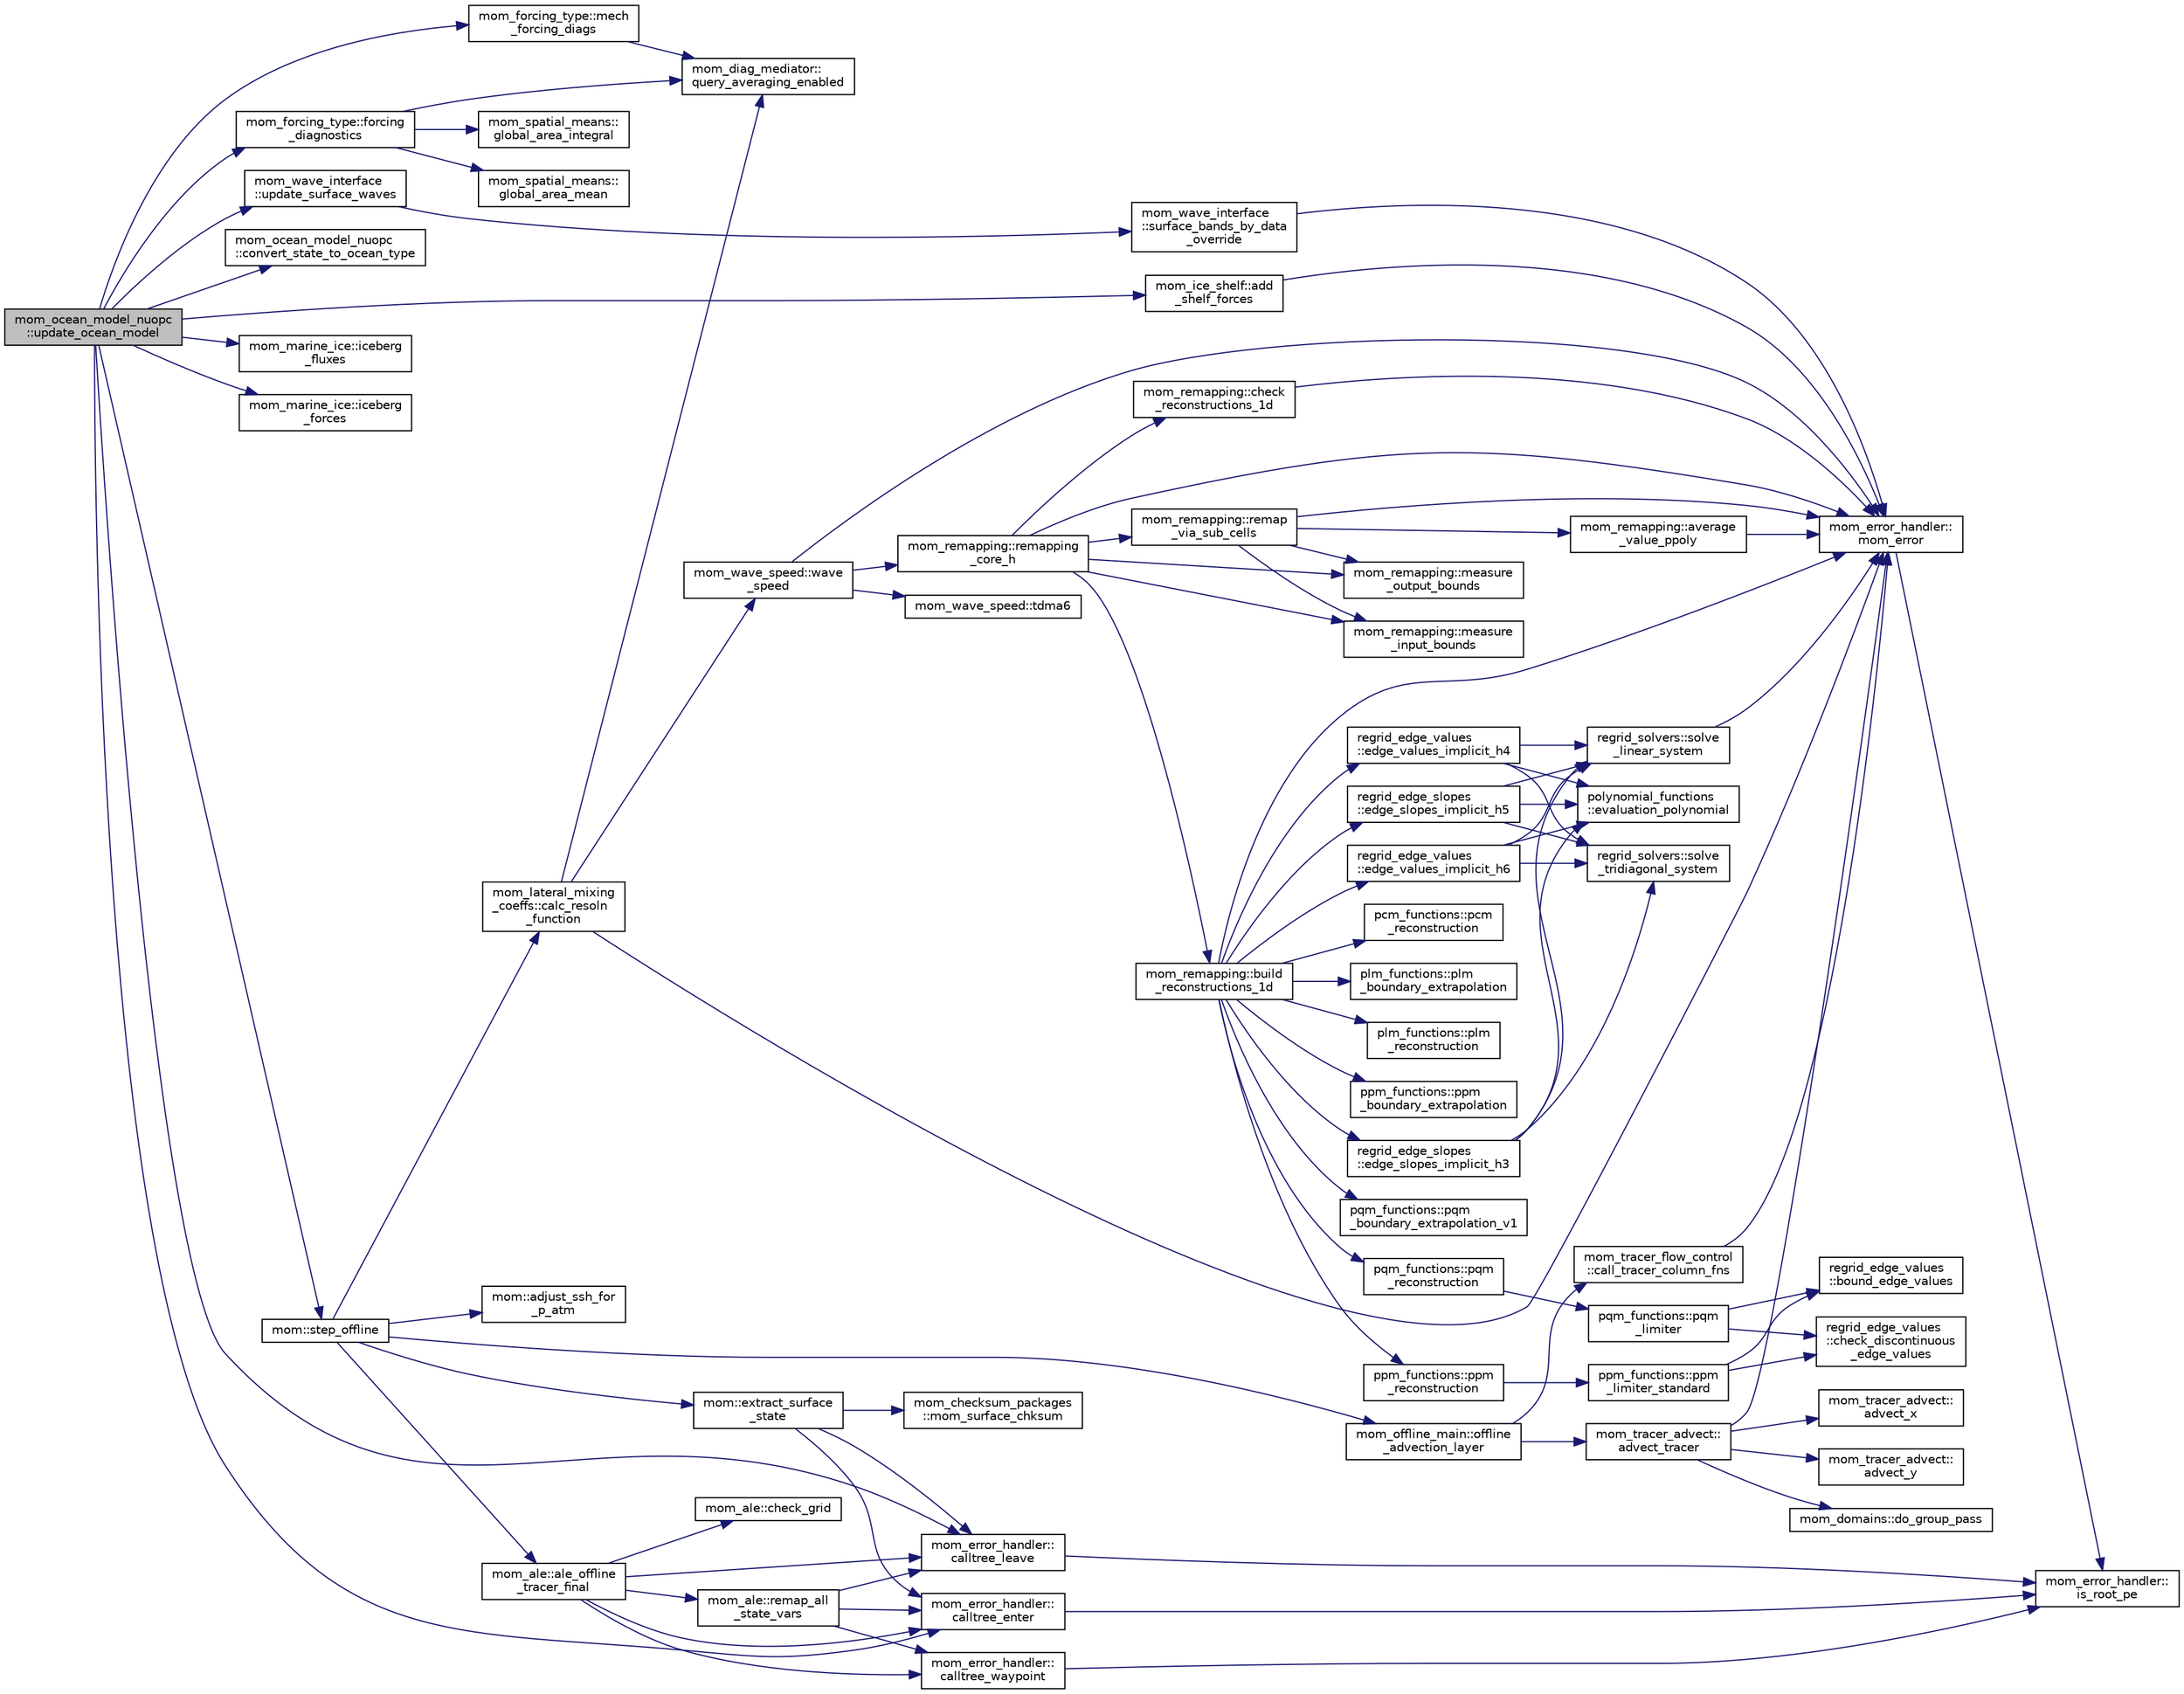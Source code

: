 digraph "mom_ocean_model_nuopc::update_ocean_model"
{
 // INTERACTIVE_SVG=YES
 // LATEX_PDF_SIZE
  edge [fontname="Helvetica",fontsize="10",labelfontname="Helvetica",labelfontsize="10"];
  node [fontname="Helvetica",fontsize="10",shape=record];
  rankdir="LR";
  Node1 [label="mom_ocean_model_nuopc\l::update_ocean_model",height=0.2,width=0.4,color="black", fillcolor="grey75", style="filled", fontcolor="black",tooltip="update_ocean_model uses the forcing in Ice_ocean_boundary to advance the ocean model's state from the..."];
  Node1 -> Node2 [color="midnightblue",fontsize="10",style="solid",fontname="Helvetica"];
  Node2 [label="mom_ice_shelf::add\l_shelf_forces",height=0.2,width=0.4,color="black", fillcolor="white", style="filled",URL="$namespacemom__ice__shelf.html#a0274b25df07d5fa712d038c31f921cbc",tooltip="This subroutine adds the mechanical forcing fields and perhaps shelf areas, based on the ice state in..."];
  Node2 -> Node3 [color="midnightblue",fontsize="10",style="solid",fontname="Helvetica"];
  Node3 [label="mom_error_handler::\lmom_error",height=0.2,width=0.4,color="black", fillcolor="white", style="filled",URL="$namespacemom__error__handler.html#a460cfb79a06c29fc249952c2a3710d67",tooltip="This provides a convenient interface for writing an mpp_error message with run-time filter based on a..."];
  Node3 -> Node4 [color="midnightblue",fontsize="10",style="solid",fontname="Helvetica"];
  Node4 [label="mom_error_handler::\lis_root_pe",height=0.2,width=0.4,color="black", fillcolor="white", style="filled",URL="$namespacemom__error__handler.html#ad5f00a53059c72fe2332d1436c80ca71",tooltip="This returns .true. if the current PE is the root PE."];
  Node1 -> Node5 [color="midnightblue",fontsize="10",style="solid",fontname="Helvetica"];
  Node5 [label="mom_error_handler::\lcalltree_enter",height=0.2,width=0.4,color="black", fillcolor="white", style="filled",URL="$namespacemom__error__handler.html#a9cda07a87815f0e5594066162b4345c3",tooltip="Writes a message about entering a subroutine if call tree reporting is active."];
  Node5 -> Node4 [color="midnightblue",fontsize="10",style="solid",fontname="Helvetica"];
  Node1 -> Node6 [color="midnightblue",fontsize="10",style="solid",fontname="Helvetica"];
  Node6 [label="mom_error_handler::\lcalltree_leave",height=0.2,width=0.4,color="black", fillcolor="white", style="filled",URL="$namespacemom__error__handler.html#a88ea67781e2ed9b73ab7eac8ea5e8578",tooltip="Writes a message about leaving a subroutine if call tree reporting is active."];
  Node6 -> Node4 [color="midnightblue",fontsize="10",style="solid",fontname="Helvetica"];
  Node1 -> Node7 [color="midnightblue",fontsize="10",style="solid",fontname="Helvetica"];
  Node7 [label="mom_ocean_model_nuopc\l::convert_state_to_ocean_type",height=0.2,width=0.4,color="black", fillcolor="white", style="filled",URL="$namespacemom__ocean__model__nuopc.html#a7efe3d875a6ec314ae80b625d45b5689",tooltip="This subroutine translates the coupler's ocean_data_type into MOM's surface state variable...."];
  Node1 -> Node8 [color="midnightblue",fontsize="10",style="solid",fontname="Helvetica"];
  Node8 [label="mom_forcing_type::forcing\l_diagnostics",height=0.2,width=0.4,color="black", fillcolor="white", style="filled",URL="$namespacemom__forcing__type.html#a44a9dacaf67968ab9a0e625c4d890680",tooltip="Offer buoyancy forcing fields for diagnostics for those fields registered as part of register_forcing..."];
  Node8 -> Node9 [color="midnightblue",fontsize="10",style="solid",fontname="Helvetica"];
  Node9 [label="mom_spatial_means::\lglobal_area_integral",height=0.2,width=0.4,color="black", fillcolor="white", style="filled",URL="$namespacemom__spatial__means.html#aee0e9ccdac32367f6ae1064f49e41771",tooltip="Return the global area integral of a variable. This uses reproducing sums."];
  Node8 -> Node10 [color="midnightblue",fontsize="10",style="solid",fontname="Helvetica"];
  Node10 [label="mom_spatial_means::\lglobal_area_mean",height=0.2,width=0.4,color="black", fillcolor="white", style="filled",URL="$namespacemom__spatial__means.html#aa49abab62973a263d6f5a1c776f62a11",tooltip="Return the global area mean of a variable. This uses reproducing sums."];
  Node8 -> Node11 [color="midnightblue",fontsize="10",style="solid",fontname="Helvetica"];
  Node11 [label="mom_diag_mediator::\lquery_averaging_enabled",height=0.2,width=0.4,color="black", fillcolor="white", style="filled",URL="$namespacemom__diag__mediator.html#a0be5d1cbc6c6f8f63950ce7d9bc6455a",tooltip="Call this subroutine to determine whether the averaging is currently enabled. .true...."];
  Node1 -> Node12 [color="midnightblue",fontsize="10",style="solid",fontname="Helvetica"];
  Node12 [label="mom_marine_ice::iceberg\l_fluxes",height=0.2,width=0.4,color="black", fillcolor="white", style="filled",URL="$namespacemom__marine__ice.html#a46d1872c9dcba97f6aec61ee19d958c3",tooltip="iceberg_fluxes adds ice-area-coverage and modifies various thermodynamic fluxes due to the presence o..."];
  Node1 -> Node13 [color="midnightblue",fontsize="10",style="solid",fontname="Helvetica"];
  Node13 [label="mom_marine_ice::iceberg\l_forces",height=0.2,width=0.4,color="black", fillcolor="white", style="filled",URL="$namespacemom__marine__ice.html#af84733e6afc851704bbfd1051aea0487",tooltip="add_berg_flux_to_shelf adds rigidity and ice-area coverage due to icebergs to the forces type fields,..."];
  Node1 -> Node14 [color="midnightblue",fontsize="10",style="solid",fontname="Helvetica"];
  Node14 [label="mom_forcing_type::mech\l_forcing_diags",height=0.2,width=0.4,color="black", fillcolor="white", style="filled",URL="$namespacemom__forcing__type.html#a82044f26f452bedcb3fce9a02a636934",tooltip="Offer mechanical forcing fields for diagnostics for those fields registered as part of register_forci..."];
  Node14 -> Node11 [color="midnightblue",fontsize="10",style="solid",fontname="Helvetica"];
  Node1 -> Node15 [color="midnightblue",fontsize="10",style="solid",fontname="Helvetica"];
  Node15 [label="mom::step_offline",height=0.2,width=0.4,color="black", fillcolor="white", style="filled",URL="$namespacemom.html#ade4f7557fcda73ffc12284d3cecf4182",tooltip="step_offline is the main driver for running tracers offline in MOM6. This has been primarily develope..."];
  Node15 -> Node16 [color="midnightblue",fontsize="10",style="solid",fontname="Helvetica"];
  Node16 [label="mom::adjust_ssh_for\l_p_atm",height=0.2,width=0.4,color="black", fillcolor="white", style="filled",URL="$namespacemom.html#a16f7cc52cef3eb7a99687bf3d0694285",tooltip="Apply a correction to the sea surface height to compensate for the atmospheric pressure (the inverse ..."];
  Node15 -> Node17 [color="midnightblue",fontsize="10",style="solid",fontname="Helvetica"];
  Node17 [label="mom_ale::ale_offline\l_tracer_final",height=0.2,width=0.4,color="black", fillcolor="white", style="filled",URL="$namespacemom__ale.html#a785da1afa50677a8b9e6125e100028ce",tooltip="Remaps all tracers from h onto h_target. This is intended to be called when tracers are done offline...."];
  Node17 -> Node5 [color="midnightblue",fontsize="10",style="solid",fontname="Helvetica"];
  Node17 -> Node6 [color="midnightblue",fontsize="10",style="solid",fontname="Helvetica"];
  Node17 -> Node18 [color="midnightblue",fontsize="10",style="solid",fontname="Helvetica"];
  Node18 [label="mom_error_handler::\lcalltree_waypoint",height=0.2,width=0.4,color="black", fillcolor="white", style="filled",URL="$namespacemom__error__handler.html#a34a02e601a60f03cb97a72fe25a32853",tooltip="Writes a message about reaching a milestone if call tree reporting is active."];
  Node18 -> Node4 [color="midnightblue",fontsize="10",style="solid",fontname="Helvetica"];
  Node17 -> Node19 [color="midnightblue",fontsize="10",style="solid",fontname="Helvetica"];
  Node19 [label="mom_ale::check_grid",height=0.2,width=0.4,color="black", fillcolor="white", style="filled",URL="$namespacemom__ale.html#a9b511a4b61f92b735cef1129dff14bcb",tooltip="Check grid for negative thicknesses."];
  Node17 -> Node20 [color="midnightblue",fontsize="10",style="solid",fontname="Helvetica"];
  Node20 [label="mom_ale::remap_all\l_state_vars",height=0.2,width=0.4,color="black", fillcolor="white", style="filled",URL="$namespacemom__ale.html#af95685cdfb7505b09300795da2336dbe",tooltip="This routine takes care of remapping all variable between the old and the new grids...."];
  Node20 -> Node5 [color="midnightblue",fontsize="10",style="solid",fontname="Helvetica"];
  Node20 -> Node6 [color="midnightblue",fontsize="10",style="solid",fontname="Helvetica"];
  Node20 -> Node18 [color="midnightblue",fontsize="10",style="solid",fontname="Helvetica"];
  Node15 -> Node21 [color="midnightblue",fontsize="10",style="solid",fontname="Helvetica"];
  Node21 [label="mom_lateral_mixing\l_coeffs::calc_resoln\l_function",height=0.2,width=0.4,color="black", fillcolor="white", style="filled",URL="$namespacemom__lateral__mixing__coeffs.html#a8652c5651033573cfd6f09b789d64713",tooltip="Calculates and stores the non-dimensional resolution functions."];
  Node21 -> Node3 [color="midnightblue",fontsize="10",style="solid",fontname="Helvetica"];
  Node21 -> Node11 [color="midnightblue",fontsize="10",style="solid",fontname="Helvetica"];
  Node21 -> Node22 [color="midnightblue",fontsize="10",style="solid",fontname="Helvetica"];
  Node22 [label="mom_wave_speed::wave\l_speed",height=0.2,width=0.4,color="black", fillcolor="white", style="filled",URL="$namespacemom__wave__speed.html#a2bb7c3c0482510f3d50a2f2e933e4229",tooltip="Calculates the wave speed of the first baroclinic mode."];
  Node22 -> Node3 [color="midnightblue",fontsize="10",style="solid",fontname="Helvetica"];
  Node22 -> Node23 [color="midnightblue",fontsize="10",style="solid",fontname="Helvetica"];
  Node23 [label="mom_remapping::remapping\l_core_h",height=0.2,width=0.4,color="black", fillcolor="white", style="filled",URL="$namespacemom__remapping.html#abe4a1d5b1b9f26063a5e4aba5be0b0a5",tooltip="Remaps column of values u0 on grid h0 to grid h1 assuming the top edge is aligned."];
  Node23 -> Node24 [color="midnightblue",fontsize="10",style="solid",fontname="Helvetica"];
  Node24 [label="mom_remapping::build\l_reconstructions_1d",height=0.2,width=0.4,color="black", fillcolor="white", style="filled",URL="$namespacemom__remapping.html#a5bb0006054c9fa4522783aa3f1f500d5",tooltip="Creates polynomial reconstructions of u0 on the source grid h0."];
  Node24 -> Node25 [color="midnightblue",fontsize="10",style="solid",fontname="Helvetica"];
  Node25 [label="regrid_edge_slopes\l::edge_slopes_implicit_h3",height=0.2,width=0.4,color="black", fillcolor="white", style="filled",URL="$namespaceregrid__edge__slopes.html#a6996158dd53ef77642a39638c49be870",tooltip="Compute ih4 edge slopes (implicit third order accurate) in the same units as h."];
  Node25 -> Node26 [color="midnightblue",fontsize="10",style="solid",fontname="Helvetica"];
  Node26 [label="polynomial_functions\l::evaluation_polynomial",height=0.2,width=0.4,color="black", fillcolor="white", style="filled",URL="$namespacepolynomial__functions.html#adb2b5d18db527314545e8e21638a2872",tooltip="Pointwise evaluation of a polynomial at x."];
  Node25 -> Node27 [color="midnightblue",fontsize="10",style="solid",fontname="Helvetica"];
  Node27 [label="regrid_solvers::solve\l_linear_system",height=0.2,width=0.4,color="black", fillcolor="white", style="filled",URL="$namespaceregrid__solvers.html#a8130a338b59de62b00f68da4204568ad",tooltip="Solve the linear system AX = B by Gaussian elimination."];
  Node27 -> Node3 [color="midnightblue",fontsize="10",style="solid",fontname="Helvetica"];
  Node25 -> Node28 [color="midnightblue",fontsize="10",style="solid",fontname="Helvetica"];
  Node28 [label="regrid_solvers::solve\l_tridiagonal_system",height=0.2,width=0.4,color="black", fillcolor="white", style="filled",URL="$namespaceregrid__solvers.html#a0d5c3cff8f31429b0a2c6d267e8b345d",tooltip="Solve the tridiagonal system AX = B."];
  Node24 -> Node29 [color="midnightblue",fontsize="10",style="solid",fontname="Helvetica"];
  Node29 [label="regrid_edge_slopes\l::edge_slopes_implicit_h5",height=0.2,width=0.4,color="black", fillcolor="white", style="filled",URL="$namespaceregrid__edge__slopes.html#a8857628ba4234d17cc8a596515f80aa9",tooltip="Compute ih5 edge values (implicit fifth order accurate)"];
  Node29 -> Node26 [color="midnightblue",fontsize="10",style="solid",fontname="Helvetica"];
  Node29 -> Node27 [color="midnightblue",fontsize="10",style="solid",fontname="Helvetica"];
  Node29 -> Node28 [color="midnightblue",fontsize="10",style="solid",fontname="Helvetica"];
  Node24 -> Node30 [color="midnightblue",fontsize="10",style="solid",fontname="Helvetica"];
  Node30 [label="regrid_edge_values\l::edge_values_implicit_h4",height=0.2,width=0.4,color="black", fillcolor="white", style="filled",URL="$namespaceregrid__edge__values.html#abc05850b69a03244cd7e04e74c48ac92",tooltip="Compute ih4 edge values (implicit fourth order accurate) in the same units as h."];
  Node30 -> Node26 [color="midnightblue",fontsize="10",style="solid",fontname="Helvetica"];
  Node30 -> Node27 [color="midnightblue",fontsize="10",style="solid",fontname="Helvetica"];
  Node30 -> Node28 [color="midnightblue",fontsize="10",style="solid",fontname="Helvetica"];
  Node24 -> Node31 [color="midnightblue",fontsize="10",style="solid",fontname="Helvetica"];
  Node31 [label="regrid_edge_values\l::edge_values_implicit_h6",height=0.2,width=0.4,color="black", fillcolor="white", style="filled",URL="$namespaceregrid__edge__values.html#ac0bb9fda830d4c93dbebbce14315c222",tooltip="Compute ih6 edge values (implicit sixth order accurate) in the same units as h."];
  Node31 -> Node26 [color="midnightblue",fontsize="10",style="solid",fontname="Helvetica"];
  Node31 -> Node27 [color="midnightblue",fontsize="10",style="solid",fontname="Helvetica"];
  Node31 -> Node28 [color="midnightblue",fontsize="10",style="solid",fontname="Helvetica"];
  Node24 -> Node3 [color="midnightblue",fontsize="10",style="solid",fontname="Helvetica"];
  Node24 -> Node32 [color="midnightblue",fontsize="10",style="solid",fontname="Helvetica"];
  Node32 [label="pcm_functions::pcm\l_reconstruction",height=0.2,width=0.4,color="black", fillcolor="white", style="filled",URL="$namespacepcm__functions.html#acdb73aa523daabff83b15ce04492d70a",tooltip="Reconstruction by constant polynomials within each cell. There is nothing to do but this routine is p..."];
  Node24 -> Node33 [color="midnightblue",fontsize="10",style="solid",fontname="Helvetica"];
  Node33 [label="plm_functions::plm\l_boundary_extrapolation",height=0.2,width=0.4,color="black", fillcolor="white", style="filled",URL="$namespaceplm__functions.html#a7e6d6acb77747f967174265a1bf45784",tooltip="Reconstruction by linear polynomials within boundary cells."];
  Node24 -> Node34 [color="midnightblue",fontsize="10",style="solid",fontname="Helvetica"];
  Node34 [label="plm_functions::plm\l_reconstruction",height=0.2,width=0.4,color="black", fillcolor="white", style="filled",URL="$namespaceplm__functions.html#afc5335533d6ae9896bf0d869fa5a25e9",tooltip="Reconstruction by linear polynomials within each cell."];
  Node24 -> Node35 [color="midnightblue",fontsize="10",style="solid",fontname="Helvetica"];
  Node35 [label="ppm_functions::ppm\l_boundary_extrapolation",height=0.2,width=0.4,color="black", fillcolor="white", style="filled",URL="$namespaceppm__functions.html#a47eb8faecb5e25f3939cffa57f9b7cff",tooltip="Reconstruction by parabolas within boundary cells."];
  Node24 -> Node36 [color="midnightblue",fontsize="10",style="solid",fontname="Helvetica"];
  Node36 [label="ppm_functions::ppm\l_reconstruction",height=0.2,width=0.4,color="black", fillcolor="white", style="filled",URL="$namespaceppm__functions.html#a23d5e557ad48883c77429ee9bff8b052",tooltip="Builds quadratic polynomials coefficients from cell mean and edge values."];
  Node36 -> Node37 [color="midnightblue",fontsize="10",style="solid",fontname="Helvetica"];
  Node37 [label="ppm_functions::ppm\l_limiter_standard",height=0.2,width=0.4,color="black", fillcolor="white", style="filled",URL="$namespaceppm__functions.html#a10ee2c234d48b1d9375bcd7deee7be0c",tooltip="Adjusts edge values using the standard PPM limiter (Colella & Woodward, JCP 1984) after first checkin..."];
  Node37 -> Node38 [color="midnightblue",fontsize="10",style="solid",fontname="Helvetica"];
  Node38 [label="regrid_edge_values\l::bound_edge_values",height=0.2,width=0.4,color="black", fillcolor="white", style="filled",URL="$namespaceregrid__edge__values.html#aa3c7ea104f554d508b69efd860fc6b10",tooltip="Bound edge values by neighboring cell averages."];
  Node37 -> Node39 [color="midnightblue",fontsize="10",style="solid",fontname="Helvetica"];
  Node39 [label="regrid_edge_values\l::check_discontinuous\l_edge_values",height=0.2,width=0.4,color="black", fillcolor="white", style="filled",URL="$namespaceregrid__edge__values.html#a4a496536a77bef8467c441731619761d",tooltip="Check discontinuous edge values and replace them with their average if not monotonic."];
  Node24 -> Node40 [color="midnightblue",fontsize="10",style="solid",fontname="Helvetica"];
  Node40 [label="pqm_functions::pqm\l_boundary_extrapolation_v1",height=0.2,width=0.4,color="black", fillcolor="white", style="filled",URL="$namespacepqm__functions.html#a51d319371a3999ea40a0d2f940094c78",tooltip="Reconstruction by parabolas within boundary cells."];
  Node24 -> Node41 [color="midnightblue",fontsize="10",style="solid",fontname="Helvetica"];
  Node41 [label="pqm_functions::pqm\l_reconstruction",height=0.2,width=0.4,color="black", fillcolor="white", style="filled",URL="$namespacepqm__functions.html#af62ea5a0c20bd2e543d0a7b593e98bb7",tooltip="Reconstruction by quartic polynomials within each cell."];
  Node41 -> Node42 [color="midnightblue",fontsize="10",style="solid",fontname="Helvetica"];
  Node42 [label="pqm_functions::pqm\l_limiter",height=0.2,width=0.4,color="black", fillcolor="white", style="filled",URL="$namespacepqm__functions.html#a676b4ee6f9598507052680013b407f47",tooltip="Limit the piecewise quartic method reconstruction."];
  Node42 -> Node38 [color="midnightblue",fontsize="10",style="solid",fontname="Helvetica"];
  Node42 -> Node39 [color="midnightblue",fontsize="10",style="solid",fontname="Helvetica"];
  Node23 -> Node43 [color="midnightblue",fontsize="10",style="solid",fontname="Helvetica"];
  Node43 [label="mom_remapping::check\l_reconstructions_1d",height=0.2,width=0.4,color="black", fillcolor="white", style="filled",URL="$namespacemom__remapping.html#a1756ab9c7329e586ded97e7270b14d4d",tooltip="Checks that edge values and reconstructions satisfy bounds."];
  Node43 -> Node3 [color="midnightblue",fontsize="10",style="solid",fontname="Helvetica"];
  Node23 -> Node44 [color="midnightblue",fontsize="10",style="solid",fontname="Helvetica"];
  Node44 [label="mom_remapping::measure\l_input_bounds",height=0.2,width=0.4,color="black", fillcolor="white", style="filled",URL="$namespacemom__remapping.html#afe0efe65edb680f96fc5efe3d29a9217",tooltip="Measure totals and bounds on source grid."];
  Node23 -> Node45 [color="midnightblue",fontsize="10",style="solid",fontname="Helvetica"];
  Node45 [label="mom_remapping::measure\l_output_bounds",height=0.2,width=0.4,color="black", fillcolor="white", style="filled",URL="$namespacemom__remapping.html#a5453aeefe69feaff159b67f3a4bd2366",tooltip="Measure totals and bounds on destination grid."];
  Node23 -> Node3 [color="midnightblue",fontsize="10",style="solid",fontname="Helvetica"];
  Node23 -> Node46 [color="midnightblue",fontsize="10",style="solid",fontname="Helvetica"];
  Node46 [label="mom_remapping::remap\l_via_sub_cells",height=0.2,width=0.4,color="black", fillcolor="white", style="filled",URL="$namespacemom__remapping.html#ab933069898cb9de16ec60f175185762e",tooltip="Remaps column of n0 values u0 on grid h0 to grid h1 with n1 cells by calculating the n0+n1+1 sub-inte..."];
  Node46 -> Node47 [color="midnightblue",fontsize="10",style="solid",fontname="Helvetica"];
  Node47 [label="mom_remapping::average\l_value_ppoly",height=0.2,width=0.4,color="black", fillcolor="white", style="filled",URL="$namespacemom__remapping.html#a89dde73fbc6eec035c8dabc225a9c210",tooltip="Returns the average value of a reconstruction within a single source cell, i0, between the non-dimens..."];
  Node47 -> Node3 [color="midnightblue",fontsize="10",style="solid",fontname="Helvetica"];
  Node46 -> Node44 [color="midnightblue",fontsize="10",style="solid",fontname="Helvetica"];
  Node46 -> Node45 [color="midnightblue",fontsize="10",style="solid",fontname="Helvetica"];
  Node46 -> Node3 [color="midnightblue",fontsize="10",style="solid",fontname="Helvetica"];
  Node22 -> Node48 [color="midnightblue",fontsize="10",style="solid",fontname="Helvetica"];
  Node48 [label="mom_wave_speed::tdma6",height=0.2,width=0.4,color="black", fillcolor="white", style="filled",URL="$namespacemom__wave__speed.html#a57673d33027f1ef38330443123102301",tooltip="Solve a non-symmetric tridiagonal problem with a scalar contribution to the leading diagonal...."];
  Node15 -> Node49 [color="midnightblue",fontsize="10",style="solid",fontname="Helvetica"];
  Node49 [label="mom::extract_surface\l_state",height=0.2,width=0.4,color="black", fillcolor="white", style="filled",URL="$namespacemom.html#a6ba3b54bd0edbba06730741653552d58",tooltip="Set the surface (return) properties of the ocean model by setting the appropriate fields in sfc_state..."];
  Node49 -> Node5 [color="midnightblue",fontsize="10",style="solid",fontname="Helvetica"];
  Node49 -> Node6 [color="midnightblue",fontsize="10",style="solid",fontname="Helvetica"];
  Node49 -> Node50 [color="midnightblue",fontsize="10",style="solid",fontname="Helvetica"];
  Node50 [label="mom_checksum_packages\l::mom_surface_chksum",height=0.2,width=0.4,color="black", fillcolor="white", style="filled",URL="$namespacemom__checksum__packages.html#af70a5866a1bd6a5ea81ccab967bb2c39",tooltip="Write out chksums for the ocean surface variables."];
  Node15 -> Node51 [color="midnightblue",fontsize="10",style="solid",fontname="Helvetica"];
  Node51 [label="mom_offline_main::offline\l_advection_layer",height=0.2,width=0.4,color="black", fillcolor="white", style="filled",URL="$namespacemom__offline__main.html#a887d59c64eb269aad257eacc8cf30444",tooltip="When in layer mode, 3D horizontal advection using stored mass fluxes must be used...."];
  Node51 -> Node52 [color="midnightblue",fontsize="10",style="solid",fontname="Helvetica"];
  Node52 [label="mom_tracer_advect::\ladvect_tracer",height=0.2,width=0.4,color="black", fillcolor="white", style="filled",URL="$namespacemom__tracer__advect.html#a28a6e28170a8d4f34337a1a202e0d902",tooltip="This routine time steps the tracer concentration using a monotonic, conservative, weakly diffusive sc..."];
  Node52 -> Node53 [color="midnightblue",fontsize="10",style="solid",fontname="Helvetica"];
  Node53 [label="mom_tracer_advect::\ladvect_x",height=0.2,width=0.4,color="black", fillcolor="white", style="filled",URL="$namespacemom__tracer__advect.html#a07f6e664b3346db7f9ddbcd4b4d6c8f4",tooltip="This subroutine does 1-d flux-form advection in the zonal direction using a monotonic piecewise linea..."];
  Node52 -> Node54 [color="midnightblue",fontsize="10",style="solid",fontname="Helvetica"];
  Node54 [label="mom_tracer_advect::\ladvect_y",height=0.2,width=0.4,color="black", fillcolor="white", style="filled",URL="$namespacemom__tracer__advect.html#a20a82831fad6aa07cb946aeadbbfdda9",tooltip="This subroutine does 1-d flux-form advection using a monotonic piecewise linear scheme."];
  Node52 -> Node55 [color="midnightblue",fontsize="10",style="solid",fontname="Helvetica"];
  Node55 [label="mom_domains::do_group_pass",height=0.2,width=0.4,color="black", fillcolor="white", style="filled",URL="$namespacemom__domains.html#aac3bc012a8c214cbd73bb00668ff165e",tooltip="do_group_pass carries out a group halo update."];
  Node52 -> Node3 [color="midnightblue",fontsize="10",style="solid",fontname="Helvetica"];
  Node51 -> Node56 [color="midnightblue",fontsize="10",style="solid",fontname="Helvetica"];
  Node56 [label="mom_tracer_flow_control\l::call_tracer_column_fns",height=0.2,width=0.4,color="black", fillcolor="white", style="filled",URL="$namespacemom__tracer__flow__control.html#a7ab9818c25f7abc0cf44f970b70f003a",tooltip="This subroutine calls all registered tracer column physics subroutines."];
  Node56 -> Node3 [color="midnightblue",fontsize="10",style="solid",fontname="Helvetica"];
  Node1 -> Node57 [color="midnightblue",fontsize="10",style="solid",fontname="Helvetica"];
  Node57 [label="mom_wave_interface\l::update_surface_waves",height=0.2,width=0.4,color="black", fillcolor="white", style="filled",URL="$namespacemom__wave__interface.html#ad7c744e81248040ad319e0b608c52284",tooltip="Subroutine that handles updating of surface wave/Stokes drift related properties."];
  Node57 -> Node58 [color="midnightblue",fontsize="10",style="solid",fontname="Helvetica"];
  Node58 [label="mom_wave_interface\l::surface_bands_by_data\l_override",height=0.2,width=0.4,color="black", fillcolor="white", style="filled",URL="$namespacemom__wave__interface.html#a01dd0c089dab89934450a7a699255658",tooltip="A subroutine to fill the Stokes drift from a NetCDF file using the data_override procedures."];
  Node58 -> Node3 [color="midnightblue",fontsize="10",style="solid",fontname="Helvetica"];
}
